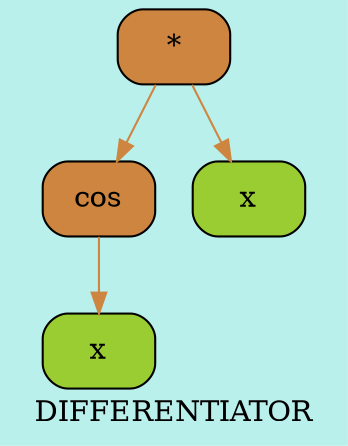 digraph DIFFERENTIATOR{
label = < DIFFERENTIATOR >;
bgcolor = "#BAF0EC";
node [shape = record ];
edge [style = filled ];
 0 [shape = Mrecord, style = filled, fillcolor = Peru, label = "*" ];
 1 [shape = Mrecord, style = filled, fillcolor = Peru, label = "cos" ];
 2 [shape = Mrecord, style = filled, fillcolor = YellowGreen, label = "x" ];
 3 [shape = Mrecord, style = filled, fillcolor = YellowGreen, label = "x" ];
0 -> 1[ color = Peru ];
1 -> 2[ color = Peru ];
0 -> 3[ color = Peru ];
}